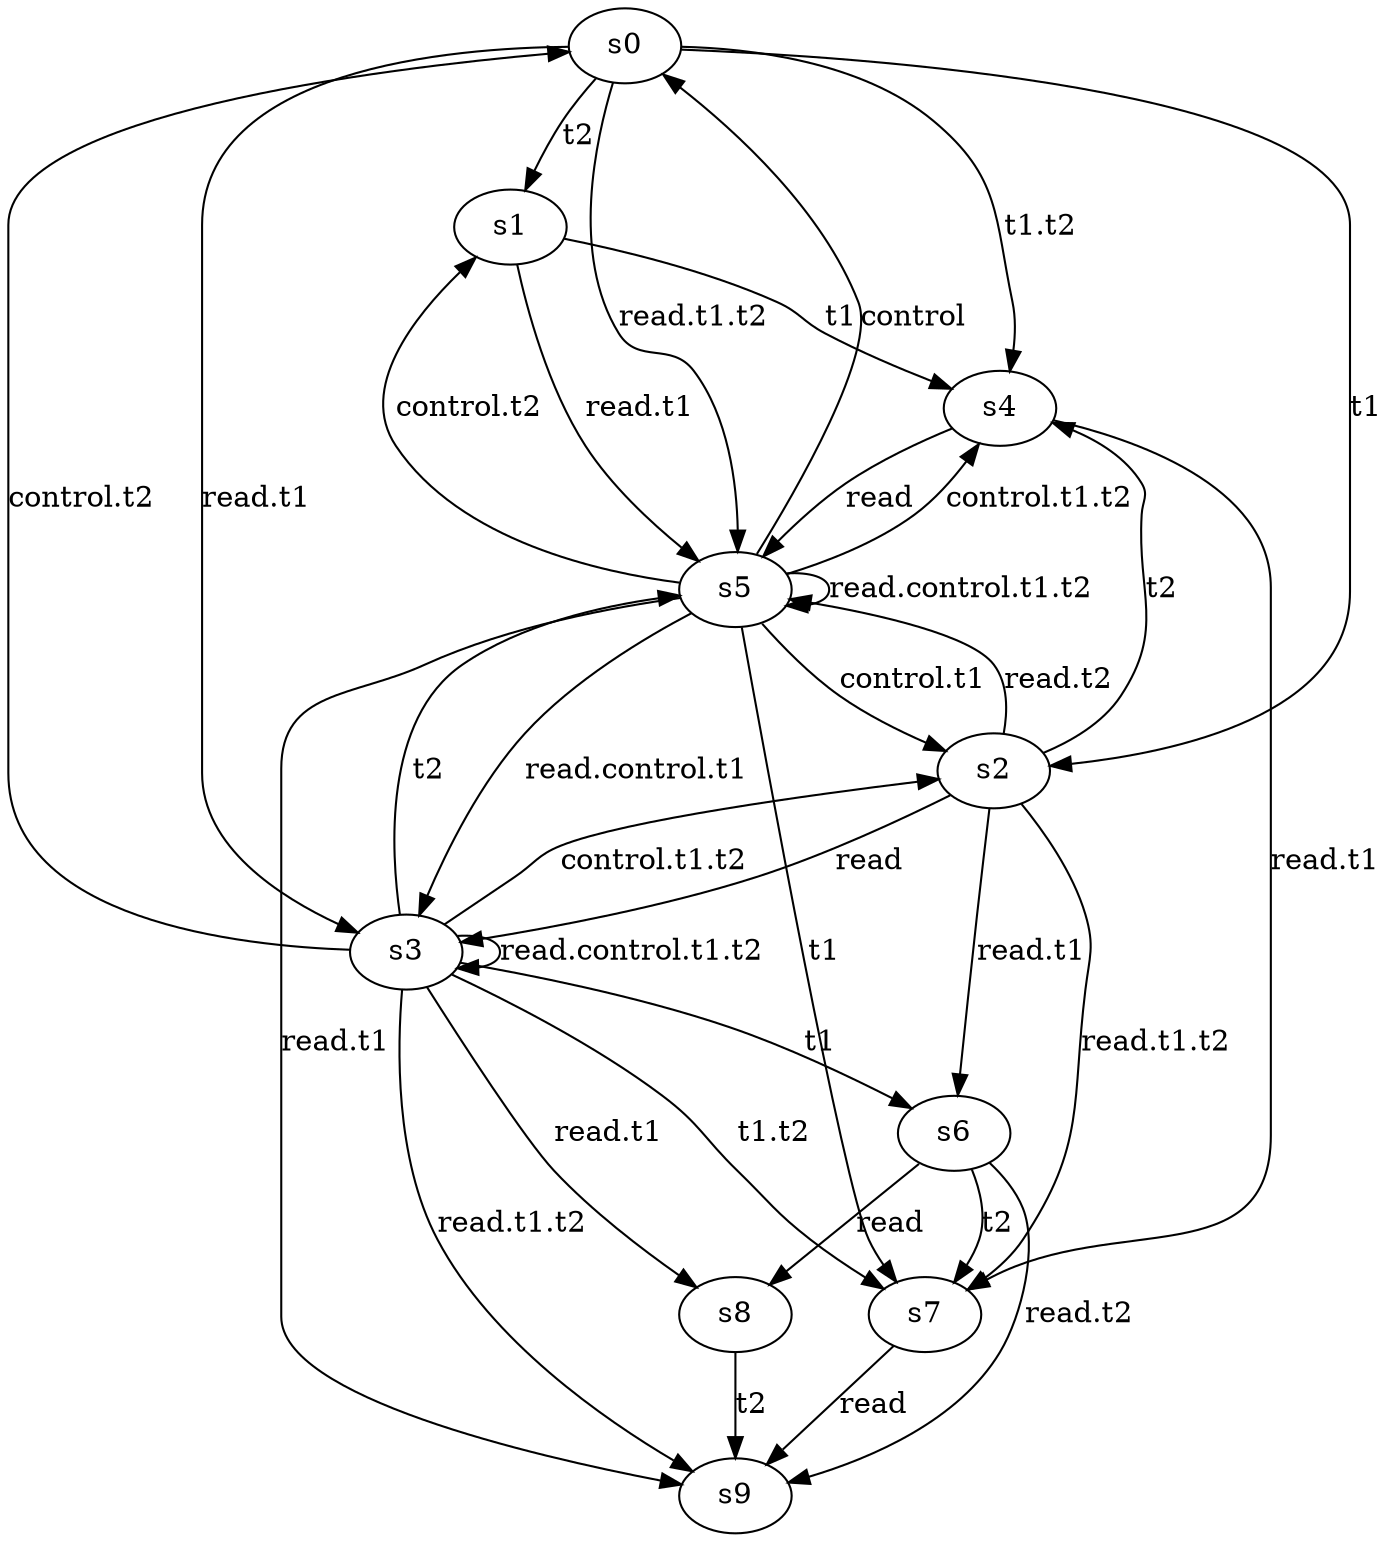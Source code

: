 digraph Aadl2 { 
  s0->s1 [
    label= "t2"
  ] ;
  s0->s2 [
    label= "t1"
  ] ;
  s0->s3 [
    label= "read.t1"
  ] ;
  s0->s4 [
    label= "t1.t2"
  ] ;
  s0->s5 [
    label= "read.t1.t2"
  ] ;
  s1->s4 [
    label= "t1"
  ] ;
  s1->s5 [
    label= "read.t1"
  ] ;
  s2->s3 [
    label= "read"
  ] ;
  s2->s4 [
    label= "t2"
  ] ;
  s2->s5 [
    label= "read.t2"
  ] ;
  s2->s6 [
    label= "read.t1"
  ] ;
  s2->s7 [
    label= "read.t1.t2"
  ] ;
  s3->s5 [
    label= "t2"
  ] ;
  s3->s6 [
    label= "t1"
  ] ;
  s3->s8 [
    label= "read.t1"
  ] ;
  s3->s7 [
    label= "t1.t2"
  ] ;
  s3->s9 [
    label= "read.t1.t2"
  ] ;
  s3->s0 [
    label= "control.t2"
  ] ;
  s3->s2 [
    label= "control.t1.t2"
  ] ;
  s3->s3 [
    label= "read.control.t1.t2"
  ] ;
  s4->s5 [
    label= "read"
  ] ;
  s4->s7 [
    label= "read.t1"
  ] ;
  s5->s7 [
    label= "t1"
  ] ;
  s5->s9 [
    label= "read.t1"
  ] ;
  s5->s0 [
    label= "control"
  ] ;
  s5->s1 [
    label= "control.t2"
  ] ;
  s5->s2 [
    label= "control.t1"
  ] ;
  s5->s3 [
    label= "read.control.t1"
  ] ;
  s5->s4 [
    label= "control.t1.t2"
  ] ;
  s5->s5 [
    label= "read.control.t1.t2"
  ] ;
  s6->s8 [
    label= "read"
  ] ;
  s6->s7 [
    label= "t2"
  ] ;
  s6->s9 [
    label= "read.t2"
  ] ;
  s7->s9 [
    label= "read"
  ] ;
  s8->s9 [
    label= "t2"
  ] ;
}

